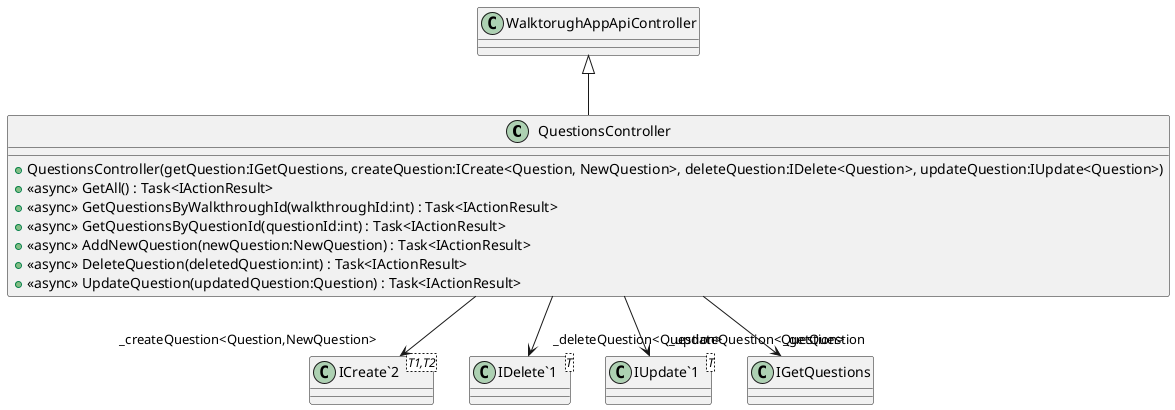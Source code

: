 @startuml
class QuestionsController {
    + QuestionsController(getQuestion:IGetQuestions, createQuestion:ICreate<Question, NewQuestion>, deleteQuestion:IDelete<Question>, updateQuestion:IUpdate<Question>)
    + <<async>> GetAll() : Task<IActionResult>
    + <<async>> GetQuestionsByWalkthroughId(walkthroughId:int) : Task<IActionResult>
    + <<async>> GetQuestionsByQuestionId(questionId:int) : Task<IActionResult>
    + <<async>> AddNewQuestion(newQuestion:NewQuestion) : Task<IActionResult>
    + <<async>> DeleteQuestion(deletedQuestion:int) : Task<IActionResult>
    + <<async>> UpdateQuestion(updatedQuestion:Question) : Task<IActionResult>
}
class "ICreate`2"<T1,T2> {
}
class "IDelete`1"<T> {
}
class "IUpdate`1"<T> {
}
WalktorughAppApiController <|-- QuestionsController
QuestionsController --> "_getQuestion" IGetQuestions
QuestionsController --> "_createQuestion<Question,NewQuestion>" "ICreate`2"
QuestionsController --> "_deleteQuestion<Question>" "IDelete`1"
QuestionsController --> "_updateQuestion<Question>" "IUpdate`1"
@enduml
